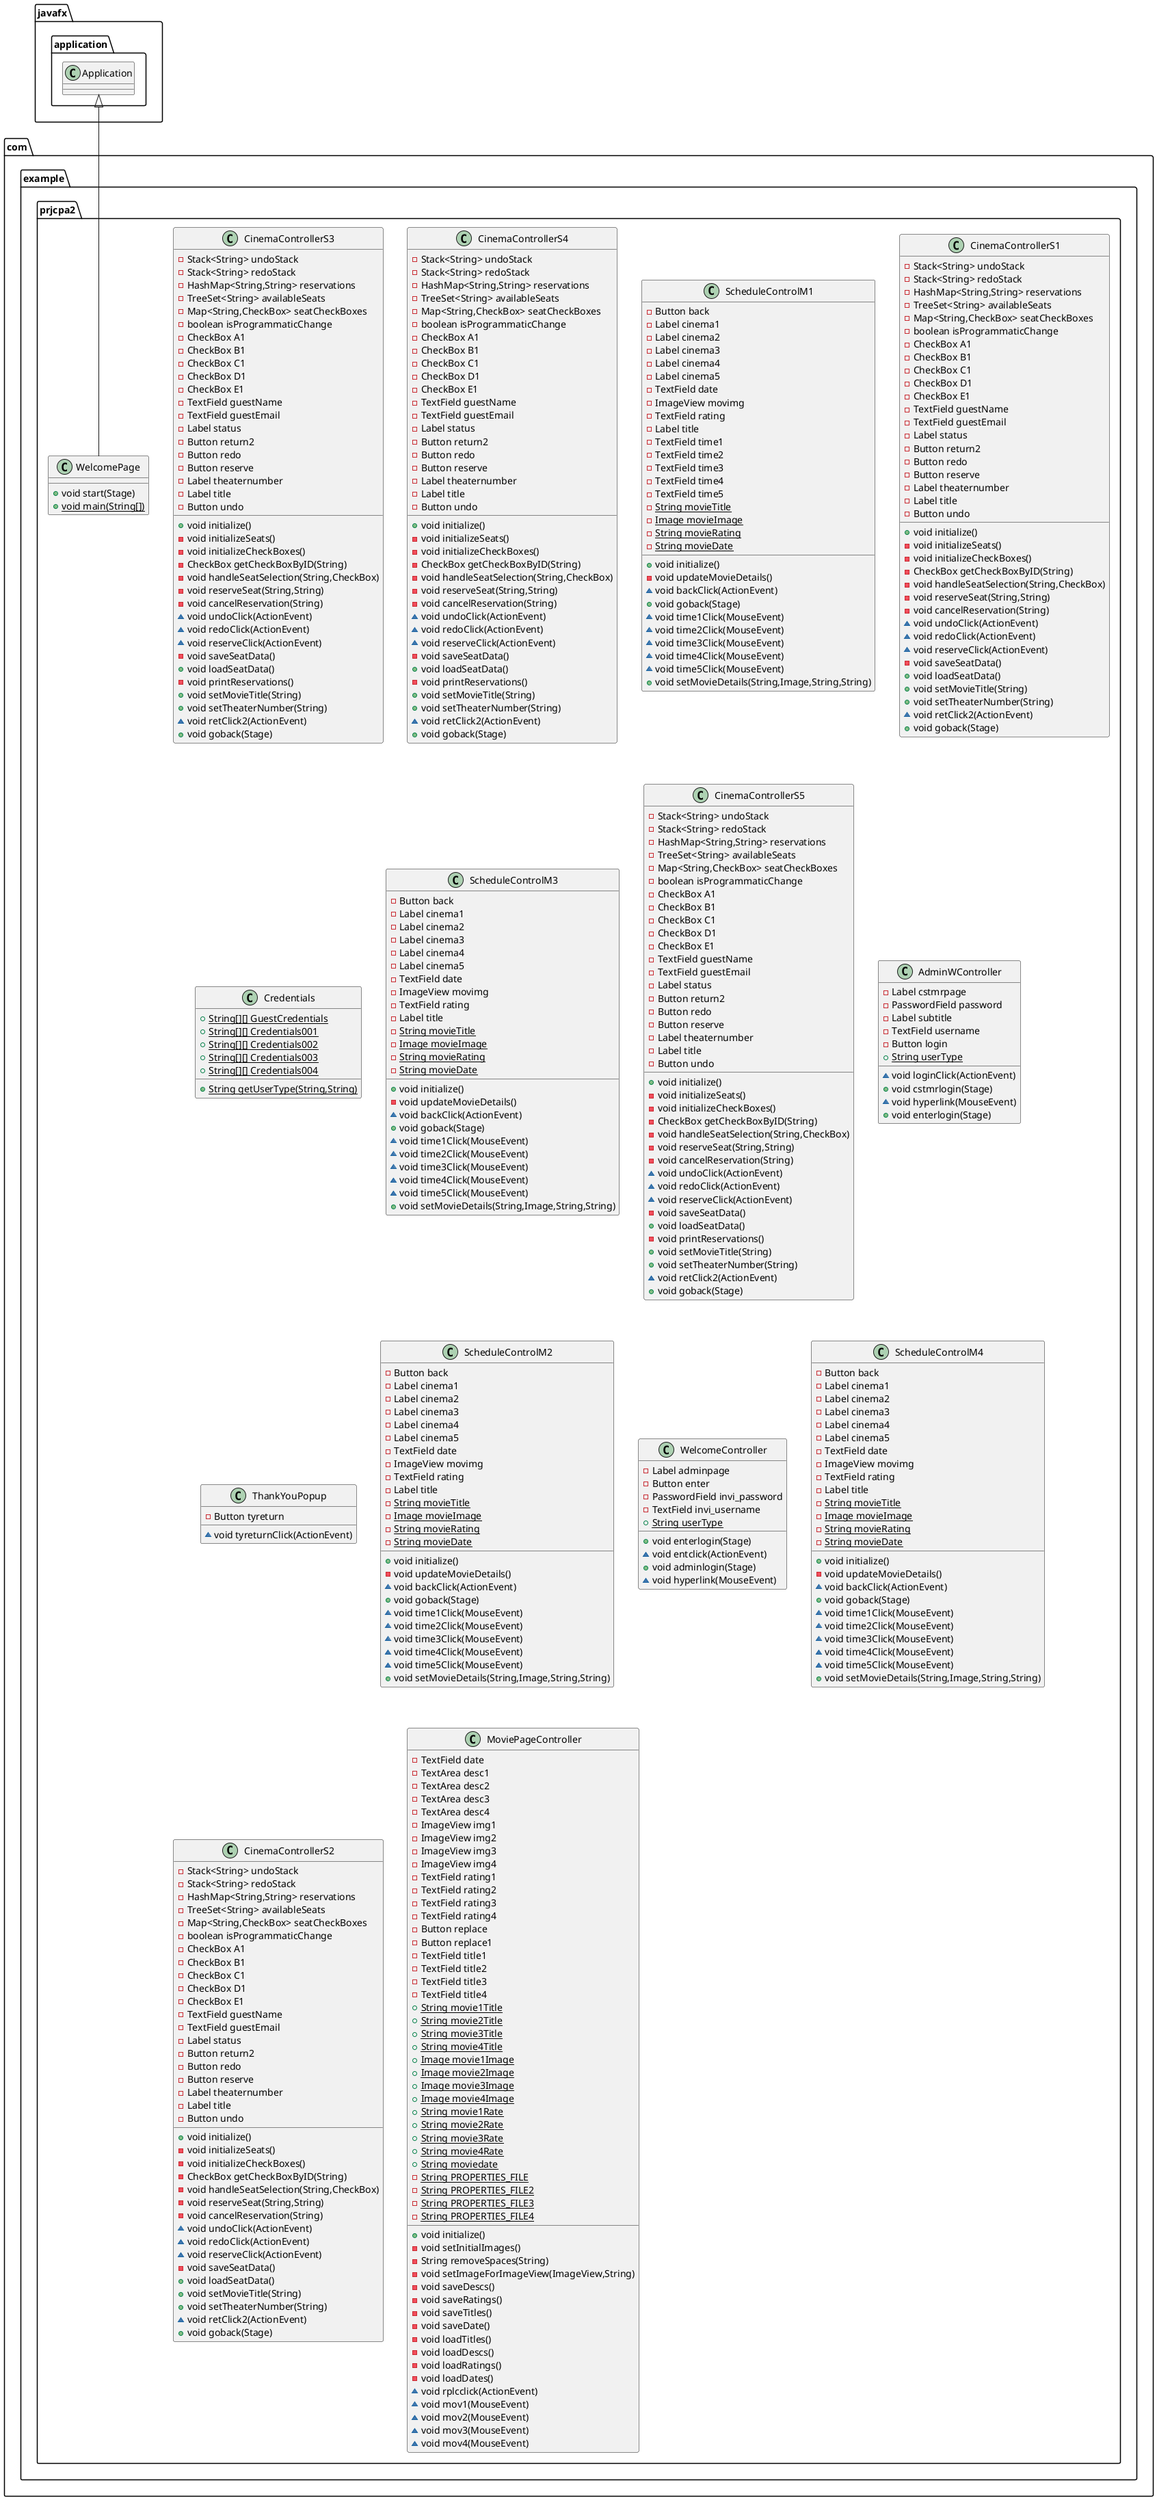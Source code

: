 @startuml
class com.example.prjcpa2.CinemaControllerS3 {
- Stack<String> undoStack
- Stack<String> redoStack
- HashMap<String,String> reservations
- TreeSet<String> availableSeats
- Map<String,CheckBox> seatCheckBoxes
- boolean isProgrammaticChange
- CheckBox A1
- CheckBox B1
- CheckBox C1
- CheckBox D1
- CheckBox E1
- TextField guestName
- TextField guestEmail
- Label status
- Button return2
- Button redo
- Button reserve
- Label theaternumber
- Label title
- Button undo
+ void initialize()
- void initializeSeats()
- void initializeCheckBoxes()
- CheckBox getCheckBoxByID(String)
- void handleSeatSelection(String,CheckBox)
- void reserveSeat(String,String)
- void cancelReservation(String)
~ void undoClick(ActionEvent)
~ void redoClick(ActionEvent)
~ void reserveClick(ActionEvent)
- void saveSeatData()
+ void loadSeatData()
- void printReservations()
+ void setMovieTitle(String)
+ void setTheaterNumber(String)
~ void retClick2(ActionEvent)
+ void goback(Stage)
}


class com.example.prjcpa2.CinemaControllerS4 {
- Stack<String> undoStack
- Stack<String> redoStack
- HashMap<String,String> reservations
- TreeSet<String> availableSeats
- Map<String,CheckBox> seatCheckBoxes
- boolean isProgrammaticChange
- CheckBox A1
- CheckBox B1
- CheckBox C1
- CheckBox D1
- CheckBox E1
- TextField guestName
- TextField guestEmail
- Label status
- Button return2
- Button redo
- Button reserve
- Label theaternumber
- Label title
- Button undo
+ void initialize()
- void initializeSeats()
- void initializeCheckBoxes()
- CheckBox getCheckBoxByID(String)
- void handleSeatSelection(String,CheckBox)
- void reserveSeat(String,String)
- void cancelReservation(String)
~ void undoClick(ActionEvent)
~ void redoClick(ActionEvent)
~ void reserveClick(ActionEvent)
- void saveSeatData()
+ void loadSeatData()
- void printReservations()
+ void setMovieTitle(String)
+ void setTheaterNumber(String)
~ void retClick2(ActionEvent)
+ void goback(Stage)
}


class com.example.prjcpa2.ScheduleControlM1 {
- Button back
- Label cinema1
- Label cinema2
- Label cinema3
- Label cinema4
- Label cinema5
- TextField date
- ImageView movimg
- TextField rating
- Label title
- TextField time1
- TextField time2
- TextField time3
- TextField time4
- TextField time5
- {static} String movieTitle
- {static} Image movieImage
- {static} String movieRating
- {static} String movieDate
+ void initialize()
- void updateMovieDetails()
~ void backClick(ActionEvent)
+ void goback(Stage)
~ void time1Click(MouseEvent)
~ void time2Click(MouseEvent)
~ void time3Click(MouseEvent)
~ void time4Click(MouseEvent)
~ void time5Click(MouseEvent)
+ void setMovieDetails(String,Image,String,String)
}


class com.example.prjcpa2.CinemaControllerS1 {
- Stack<String> undoStack
- Stack<String> redoStack
- HashMap<String,String> reservations
- TreeSet<String> availableSeats
- Map<String,CheckBox> seatCheckBoxes
- boolean isProgrammaticChange
- CheckBox A1
- CheckBox B1
- CheckBox C1
- CheckBox D1
- CheckBox E1
- TextField guestName
- TextField guestEmail
- Label status
- Button return2
- Button redo
- Button reserve
- Label theaternumber
- Label title
- Button undo
+ void initialize()
- void initializeSeats()
- void initializeCheckBoxes()
- CheckBox getCheckBoxByID(String)
- void handleSeatSelection(String,CheckBox)
- void reserveSeat(String,String)
- void cancelReservation(String)
~ void undoClick(ActionEvent)
~ void redoClick(ActionEvent)
~ void reserveClick(ActionEvent)
- void saveSeatData()
+ void loadSeatData()
+ void setMovieTitle(String)
+ void setTheaterNumber(String)
~ void retClick2(ActionEvent)
+ void goback(Stage)
}


class com.example.prjcpa2.Credentials {
+ {static} String[][] GuestCredentials
+ {static} String[][] Credentials001
+ {static} String[][] Credentials002
+ {static} String[][] Credentials003
+ {static} String[][] Credentials004
+ {static} String getUserType(String,String)
}


class com.example.prjcpa2.ScheduleControlM3 {
- Button back
- Label cinema1
- Label cinema2
- Label cinema3
- Label cinema4
- Label cinema5
- TextField date
- ImageView movimg
- TextField rating
- Label title
- {static} String movieTitle
- {static} Image movieImage
- {static} String movieRating
- {static} String movieDate
+ void initialize()
- void updateMovieDetails()
~ void backClick(ActionEvent)
+ void goback(Stage)
~ void time1Click(MouseEvent)
~ void time2Click(MouseEvent)
~ void time3Click(MouseEvent)
~ void time4Click(MouseEvent)
~ void time5Click(MouseEvent)
+ void setMovieDetails(String,Image,String,String)
}


class com.example.prjcpa2.CinemaControllerS5 {
- Stack<String> undoStack
- Stack<String> redoStack
- HashMap<String,String> reservations
- TreeSet<String> availableSeats
- Map<String,CheckBox> seatCheckBoxes
- boolean isProgrammaticChange
- CheckBox A1
- CheckBox B1
- CheckBox C1
- CheckBox D1
- CheckBox E1
- TextField guestName
- TextField guestEmail
- Label status
- Button return2
- Button redo
- Button reserve
- Label theaternumber
- Label title
- Button undo
+ void initialize()
- void initializeSeats()
- void initializeCheckBoxes()
- CheckBox getCheckBoxByID(String)
- void handleSeatSelection(String,CheckBox)
- void reserveSeat(String,String)
- void cancelReservation(String)
~ void undoClick(ActionEvent)
~ void redoClick(ActionEvent)
~ void reserveClick(ActionEvent)
- void saveSeatData()
+ void loadSeatData()
- void printReservations()
+ void setMovieTitle(String)
+ void setTheaterNumber(String)
~ void retClick2(ActionEvent)
+ void goback(Stage)
}


class com.example.prjcpa2.WelcomePage {
+ void start(Stage)
+ {static} void main(String[])
}

class com.example.prjcpa2.AdminWController {
- Label cstmrpage
- PasswordField password
- Label subtitle
- TextField username
- Button login
+ {static} String userType
~ void loginClick(ActionEvent)
+ void cstmrlogin(Stage)
~ void hyperlink(MouseEvent)
+ void enterlogin(Stage)
}


class com.example.prjcpa2.ThankYouPopup {
- Button tyreturn
~ void tyreturnClick(ActionEvent)
}


class com.example.prjcpa2.ScheduleControlM2 {
- Button back
- Label cinema1
- Label cinema2
- Label cinema3
- Label cinema4
- Label cinema5
- TextField date
- ImageView movimg
- TextField rating
- Label title
- {static} String movieTitle
- {static} Image movieImage
- {static} String movieRating
- {static} String movieDate
+ void initialize()
- void updateMovieDetails()
~ void backClick(ActionEvent)
+ void goback(Stage)
~ void time1Click(MouseEvent)
~ void time2Click(MouseEvent)
~ void time3Click(MouseEvent)
~ void time4Click(MouseEvent)
~ void time5Click(MouseEvent)
+ void setMovieDetails(String,Image,String,String)
}


class com.example.prjcpa2.WelcomeController {
- Label adminpage
- Button enter
- PasswordField invi_password
- TextField invi_username
+ {static} String userType
+ void enterlogin(Stage)
~ void entclick(ActionEvent)
+ void adminlogin(Stage)
~ void hyperlink(MouseEvent)
}


class com.example.prjcpa2.ScheduleControlM4 {
- Button back
- Label cinema1
- Label cinema2
- Label cinema3
- Label cinema4
- Label cinema5
- TextField date
- ImageView movimg
- TextField rating
- Label title
- {static} String movieTitle
- {static} Image movieImage
- {static} String movieRating
- {static} String movieDate
+ void initialize()
- void updateMovieDetails()
~ void backClick(ActionEvent)
+ void goback(Stage)
~ void time1Click(MouseEvent)
~ void time2Click(MouseEvent)
~ void time3Click(MouseEvent)
~ void time4Click(MouseEvent)
~ void time5Click(MouseEvent)
+ void setMovieDetails(String,Image,String,String)
}


class com.example.prjcpa2.CinemaControllerS2 {
- Stack<String> undoStack
- Stack<String> redoStack
- HashMap<String,String> reservations
- TreeSet<String> availableSeats
- Map<String,CheckBox> seatCheckBoxes
- boolean isProgrammaticChange
- CheckBox A1
- CheckBox B1
- CheckBox C1
- CheckBox D1
- CheckBox E1
- TextField guestName
- TextField guestEmail
- Label status
- Button return2
- Button redo
- Button reserve
- Label theaternumber
- Label title
- Button undo
+ void initialize()
- void initializeSeats()
- void initializeCheckBoxes()
- CheckBox getCheckBoxByID(String)
- void handleSeatSelection(String,CheckBox)
- void reserveSeat(String,String)
- void cancelReservation(String)
~ void undoClick(ActionEvent)
~ void redoClick(ActionEvent)
~ void reserveClick(ActionEvent)
- void saveSeatData()
+ void loadSeatData()
+ void setMovieTitle(String)
+ void setTheaterNumber(String)
~ void retClick2(ActionEvent)
+ void goback(Stage)
}


class com.example.prjcpa2.MoviePageController {
- TextField date
- TextArea desc1
- TextArea desc2
- TextArea desc3
- TextArea desc4
- ImageView img1
- ImageView img2
- ImageView img3
- ImageView img4
- TextField rating1
- TextField rating2
- TextField rating3
- TextField rating4
- Button replace
- Button replace1
- TextField title1
- TextField title2
- TextField title3
- TextField title4
+ {static} String movie1Title
+ {static} String movie2Title
+ {static} String movie3Title
+ {static} String movie4Title
+ {static} Image movie1Image
+ {static} Image movie2Image
+ {static} Image movie3Image
+ {static} Image movie4Image
+ {static} String movie1Rate
+ {static} String movie2Rate
+ {static} String movie3Rate
+ {static} String movie4Rate
+ {static} String moviedate
- {static} String PROPERTIES_FILE
- {static} String PROPERTIES_FILE2
- {static} String PROPERTIES_FILE3
- {static} String PROPERTIES_FILE4
+ void initialize()
- void setInitialImages()
- String removeSpaces(String)
- void setImageForImageView(ImageView,String)
- void saveDescs()
- void saveRatings()
- void saveTitles()
- void saveDate()
- void loadTitles()
- void loadDescs()
- void loadRatings()
- void loadDates()
~ void rplcclick(ActionEvent)
~ void mov1(MouseEvent)
~ void mov2(MouseEvent)
~ void mov3(MouseEvent)
~ void mov4(MouseEvent)
}




javafx.application.Application <|-- com.example.prjcpa2.WelcomePage
@enduml
